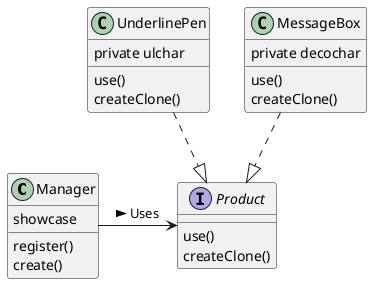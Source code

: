 @startuml

class Manager{
showcase
register()
create()
}

interface Product{
use()
createClone()
}

class UnderlinePen{
private ulchar

use()
createClone()
}

class MessageBox{
private decochar
use()
createClone()

}

Manager ->Product:Uses >
UnderlinePen ..|>Product
MessageBox ..|>Product

@enduml